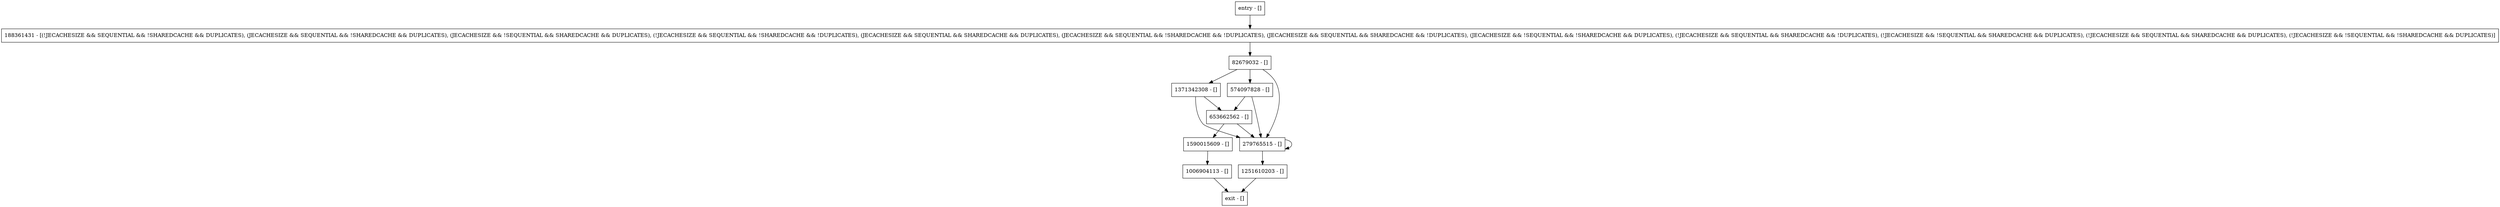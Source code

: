 digraph shutdownDaemons {
node [shape=record];
entry [label="entry - []"];
exit [label="exit - []"];
82679032 [label="82679032 - []"];
653662562 [label="653662562 - []"];
1006904113 [label="1006904113 - []"];
1251610203 [label="1251610203 - []"];
574097828 [label="574097828 - []"];
1371342308 [label="1371342308 - []"];
188361431 [label="188361431 - [(!JECACHESIZE && SEQUENTIAL && !SHAREDCACHE && DUPLICATES), (JECACHESIZE && SEQUENTIAL && !SHAREDCACHE && DUPLICATES), (JECACHESIZE && !SEQUENTIAL && SHAREDCACHE && DUPLICATES), (!JECACHESIZE && SEQUENTIAL && !SHAREDCACHE && !DUPLICATES), (JECACHESIZE && SEQUENTIAL && SHAREDCACHE && DUPLICATES), (JECACHESIZE && SEQUENTIAL && !SHAREDCACHE && !DUPLICATES), (JECACHESIZE && SEQUENTIAL && SHAREDCACHE && !DUPLICATES), (JECACHESIZE && !SEQUENTIAL && !SHAREDCACHE && DUPLICATES), (!JECACHESIZE && SEQUENTIAL && SHAREDCACHE && !DUPLICATES), (!JECACHESIZE && !SEQUENTIAL && SHAREDCACHE && DUPLICATES), (!JECACHESIZE && SEQUENTIAL && SHAREDCACHE && DUPLICATES), (!JECACHESIZE && !SEQUENTIAL && !SHAREDCACHE && DUPLICATES)]"];
279765515 [label="279765515 - []"];
1590015609 [label="1590015609 - []"];
entry;
exit;
entry -> 188361431;
82679032 -> 574097828;
82679032 -> 1371342308;
82679032 -> 279765515;
653662562 -> 279765515;
653662562 -> 1590015609;
1006904113 -> exit;
1251610203 -> exit;
574097828 -> 653662562;
574097828 -> 279765515;
1371342308 -> 653662562;
1371342308 -> 279765515;
188361431 -> 82679032;
279765515 -> 1251610203;
279765515 -> 279765515;
1590015609 -> 1006904113;
}
